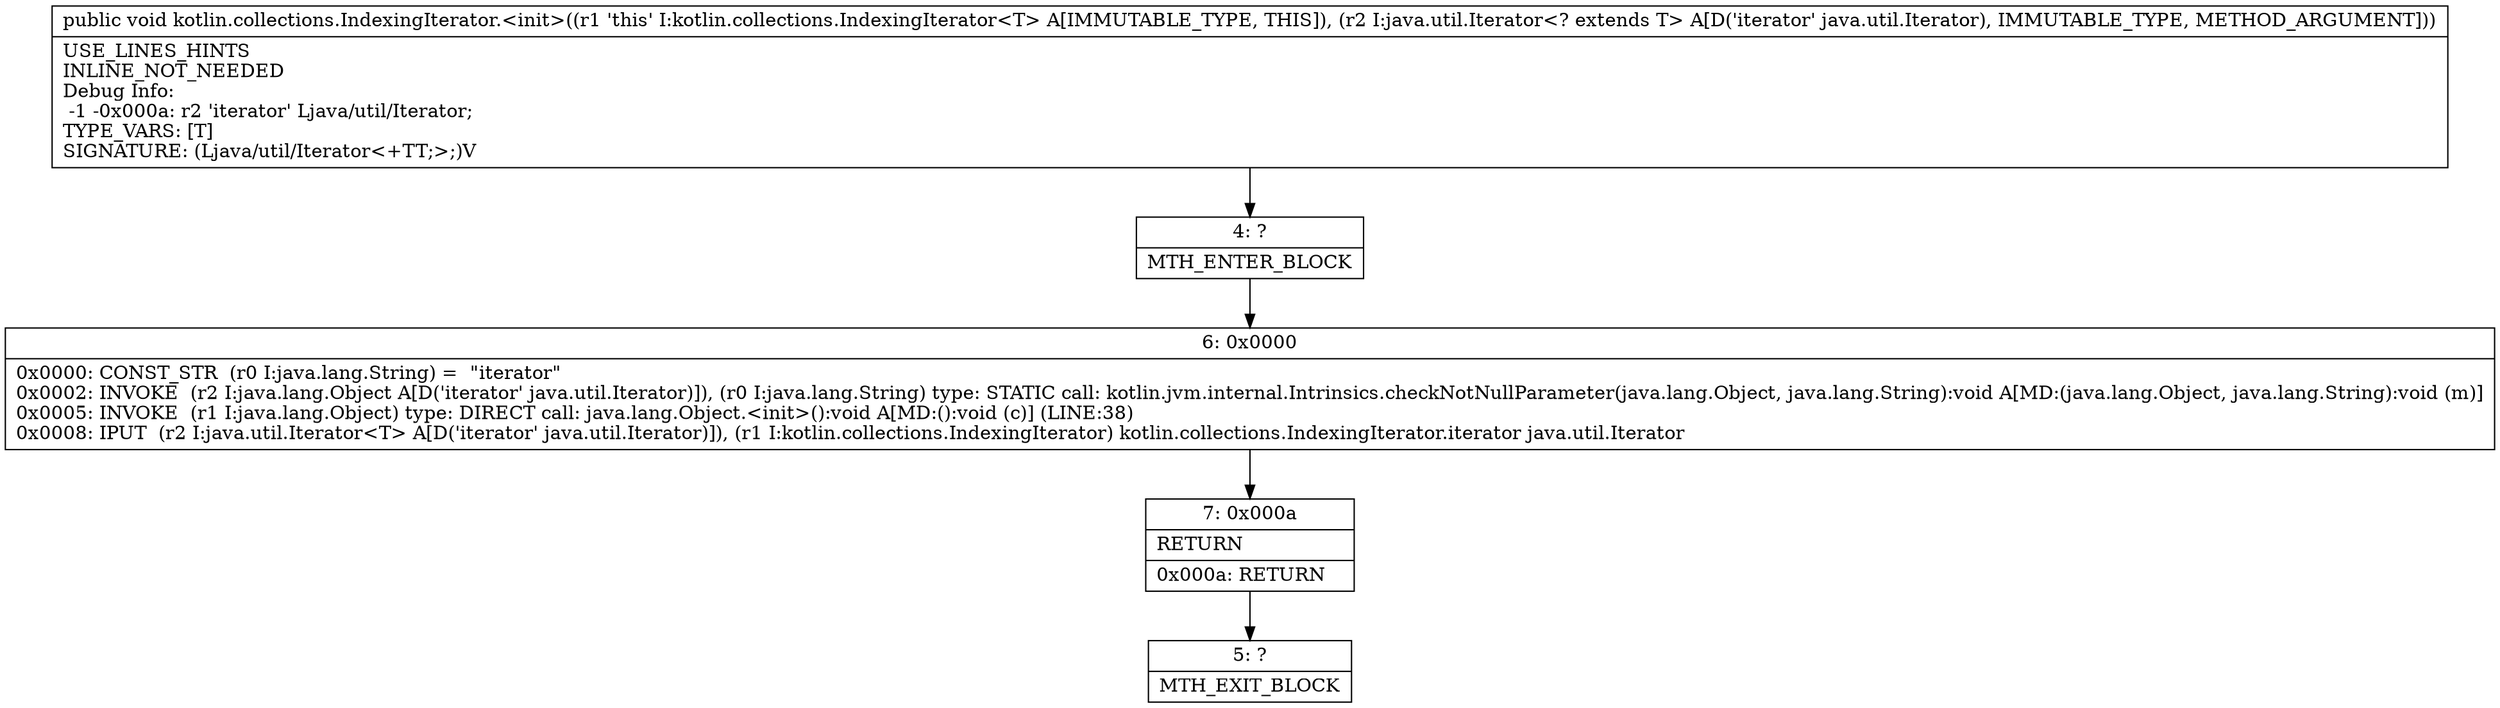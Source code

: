 digraph "CFG forkotlin.collections.IndexingIterator.\<init\>(Ljava\/util\/Iterator;)V" {
Node_4 [shape=record,label="{4\:\ ?|MTH_ENTER_BLOCK\l}"];
Node_6 [shape=record,label="{6\:\ 0x0000|0x0000: CONST_STR  (r0 I:java.lang.String) =  \"iterator\" \l0x0002: INVOKE  (r2 I:java.lang.Object A[D('iterator' java.util.Iterator)]), (r0 I:java.lang.String) type: STATIC call: kotlin.jvm.internal.Intrinsics.checkNotNullParameter(java.lang.Object, java.lang.String):void A[MD:(java.lang.Object, java.lang.String):void (m)]\l0x0005: INVOKE  (r1 I:java.lang.Object) type: DIRECT call: java.lang.Object.\<init\>():void A[MD:():void (c)] (LINE:38)\l0x0008: IPUT  (r2 I:java.util.Iterator\<T\> A[D('iterator' java.util.Iterator)]), (r1 I:kotlin.collections.IndexingIterator) kotlin.collections.IndexingIterator.iterator java.util.Iterator \l}"];
Node_7 [shape=record,label="{7\:\ 0x000a|RETURN\l|0x000a: RETURN   \l}"];
Node_5 [shape=record,label="{5\:\ ?|MTH_EXIT_BLOCK\l}"];
MethodNode[shape=record,label="{public void kotlin.collections.IndexingIterator.\<init\>((r1 'this' I:kotlin.collections.IndexingIterator\<T\> A[IMMUTABLE_TYPE, THIS]), (r2 I:java.util.Iterator\<? extends T\> A[D('iterator' java.util.Iterator), IMMUTABLE_TYPE, METHOD_ARGUMENT]))  | USE_LINES_HINTS\lINLINE_NOT_NEEDED\lDebug Info:\l  \-1 \-0x000a: r2 'iterator' Ljava\/util\/Iterator;\lTYPE_VARS: [T]\lSIGNATURE: (Ljava\/util\/Iterator\<+TT;\>;)V\l}"];
MethodNode -> Node_4;Node_4 -> Node_6;
Node_6 -> Node_7;
Node_7 -> Node_5;
}

